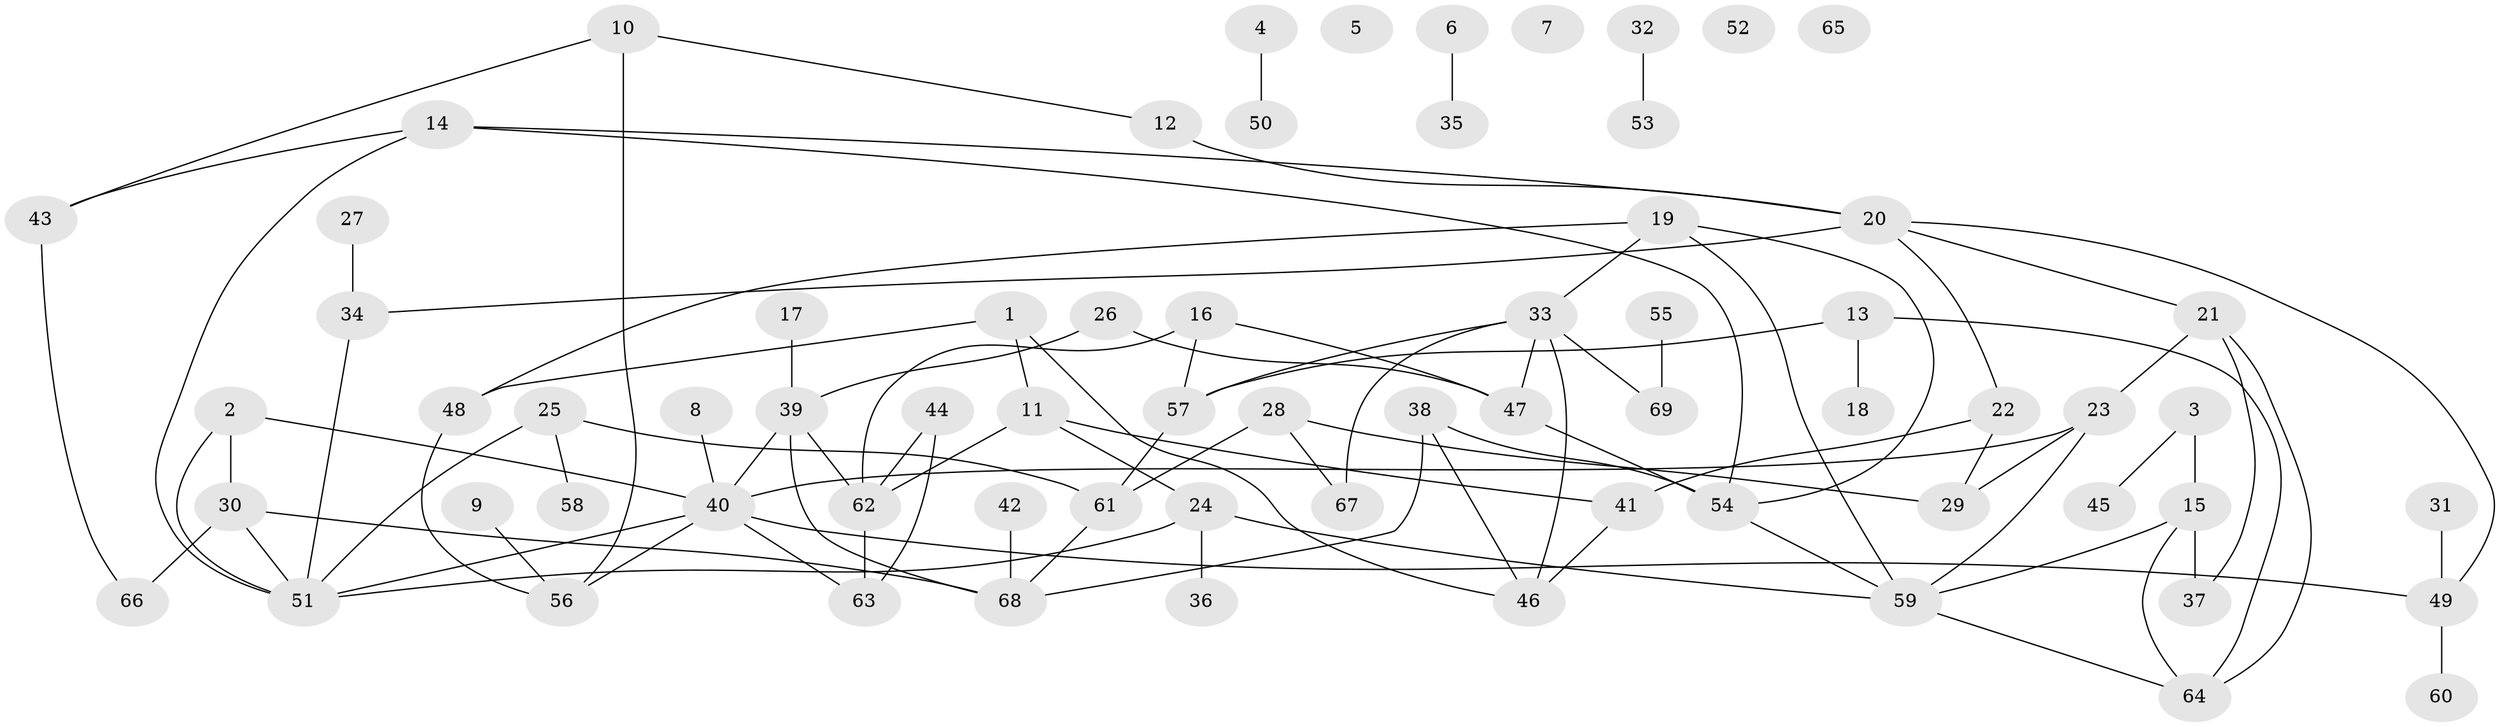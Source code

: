 // Generated by graph-tools (version 1.1) at 2025/13/03/09/25 04:13:10]
// undirected, 69 vertices, 96 edges
graph export_dot {
graph [start="1"]
  node [color=gray90,style=filled];
  1;
  2;
  3;
  4;
  5;
  6;
  7;
  8;
  9;
  10;
  11;
  12;
  13;
  14;
  15;
  16;
  17;
  18;
  19;
  20;
  21;
  22;
  23;
  24;
  25;
  26;
  27;
  28;
  29;
  30;
  31;
  32;
  33;
  34;
  35;
  36;
  37;
  38;
  39;
  40;
  41;
  42;
  43;
  44;
  45;
  46;
  47;
  48;
  49;
  50;
  51;
  52;
  53;
  54;
  55;
  56;
  57;
  58;
  59;
  60;
  61;
  62;
  63;
  64;
  65;
  66;
  67;
  68;
  69;
  1 -- 11;
  1 -- 46;
  1 -- 48;
  2 -- 30;
  2 -- 40;
  2 -- 51;
  3 -- 15;
  3 -- 45;
  4 -- 50;
  6 -- 35;
  8 -- 40;
  9 -- 56;
  10 -- 12;
  10 -- 43;
  10 -- 56;
  11 -- 24;
  11 -- 41;
  11 -- 62;
  12 -- 20;
  13 -- 18;
  13 -- 57;
  13 -- 64;
  14 -- 20;
  14 -- 43;
  14 -- 51;
  14 -- 54;
  15 -- 37;
  15 -- 59;
  15 -- 64;
  16 -- 47;
  16 -- 57;
  16 -- 62;
  17 -- 39;
  19 -- 33;
  19 -- 48;
  19 -- 54;
  19 -- 59;
  20 -- 21;
  20 -- 22;
  20 -- 34;
  20 -- 49;
  21 -- 23;
  21 -- 37;
  21 -- 64;
  22 -- 29;
  22 -- 41;
  23 -- 29;
  23 -- 40;
  23 -- 59;
  24 -- 36;
  24 -- 51;
  24 -- 59;
  25 -- 51;
  25 -- 58;
  25 -- 61;
  26 -- 39;
  26 -- 47;
  27 -- 34;
  28 -- 29;
  28 -- 61;
  28 -- 67;
  30 -- 51;
  30 -- 66;
  30 -- 68;
  31 -- 49;
  32 -- 53;
  33 -- 46;
  33 -- 47;
  33 -- 57;
  33 -- 67;
  33 -- 69;
  34 -- 51;
  38 -- 46;
  38 -- 54;
  38 -- 68;
  39 -- 40;
  39 -- 62;
  39 -- 68;
  40 -- 49;
  40 -- 51;
  40 -- 56;
  40 -- 63;
  41 -- 46;
  42 -- 68;
  43 -- 66;
  44 -- 62;
  44 -- 63;
  47 -- 54;
  48 -- 56;
  49 -- 60;
  54 -- 59;
  55 -- 69;
  57 -- 61;
  59 -- 64;
  61 -- 68;
  62 -- 63;
}
